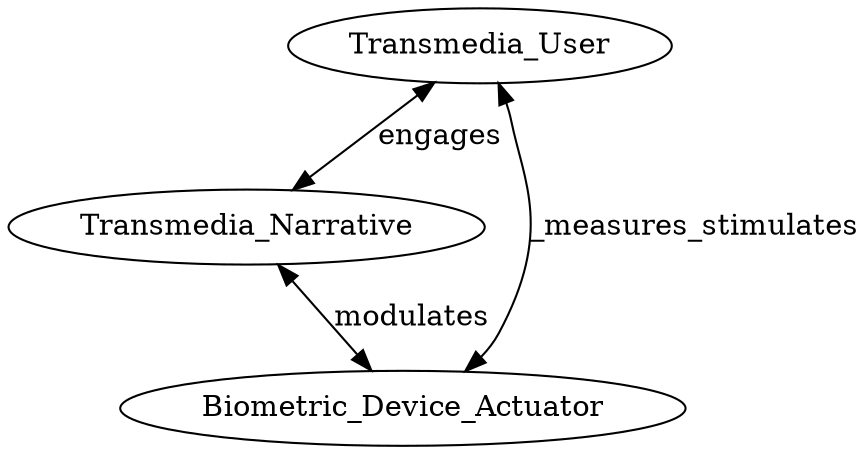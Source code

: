 digraph G {
	dir=both;
	Transmedia_User -> Transmedia_Narrative [dir="both", label = "engages"]; 
	Transmedia_Narrative -> Biometric_Device_Actuator [dir="both", label = "modulates"]; 
	Transmedia_User -> Biometric_Device_Actuator [dir="both", label = "_measures_stimulates"]
}